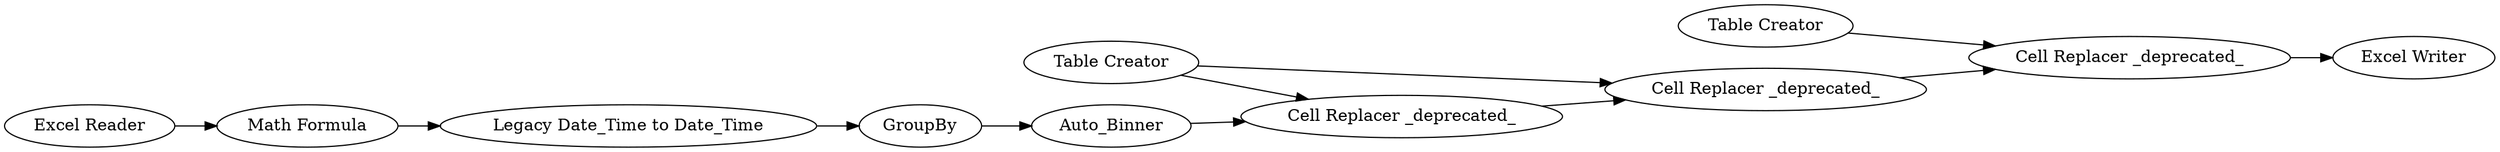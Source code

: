 digraph {
	"1537046110941698199_13" [label="Legacy Date_Time to Date_Time"]
	"1537046110941698199_10" [label="Table Creator"]
	"1537046110941698199_8" [label="Cell Replacer _deprecated_"]
	"1537046110941698199_11" [label="Table Creator"]
	"1537046110941698199_9" [label="Cell Replacer _deprecated_"]
	"1537046110941698199_7" [label="Cell Replacer _deprecated_"]
	"1537046110941698199_5" [label=GroupBy]
	"1537046110941698199_12" [label="Excel Writer"]
	"1537046110941698199_2" [label="Math Formula"]
	"1537046110941698199_1" [label="Excel Reader"]
	"1537046110941698199_6" [label=Auto_Binner]
	"1537046110941698199_13" -> "1537046110941698199_5"
	"1537046110941698199_1" -> "1537046110941698199_2"
	"1537046110941698199_5" -> "1537046110941698199_6"
	"1537046110941698199_11" -> "1537046110941698199_9"
	"1537046110941698199_8" -> "1537046110941698199_9"
	"1537046110941698199_7" -> "1537046110941698199_8"
	"1537046110941698199_10" -> "1537046110941698199_8"
	"1537046110941698199_2" -> "1537046110941698199_13"
	"1537046110941698199_9" -> "1537046110941698199_12"
	"1537046110941698199_6" -> "1537046110941698199_7"
	"1537046110941698199_10" -> "1537046110941698199_7"
	rankdir=LR
}
